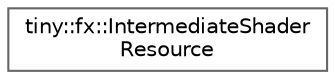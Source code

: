 digraph "Graphical Class Hierarchy"
{
 // LATEX_PDF_SIZE
  bgcolor="transparent";
  edge [fontname=Helvetica,fontsize=10,labelfontname=Helvetica,labelfontsize=10];
  node [fontname=Helvetica,fontsize=10,shape=box,height=0.2,width=0.4];
  rankdir="LR";
  Node0 [id="Node000000",label="tiny::fx::IntermediateShader\lResource",height=0.2,width=0.4,color="grey40", fillcolor="white", style="filled",URL="$structtiny_1_1fx_1_1_intermediate_shader_resource.html",tooltip=" "];
}
